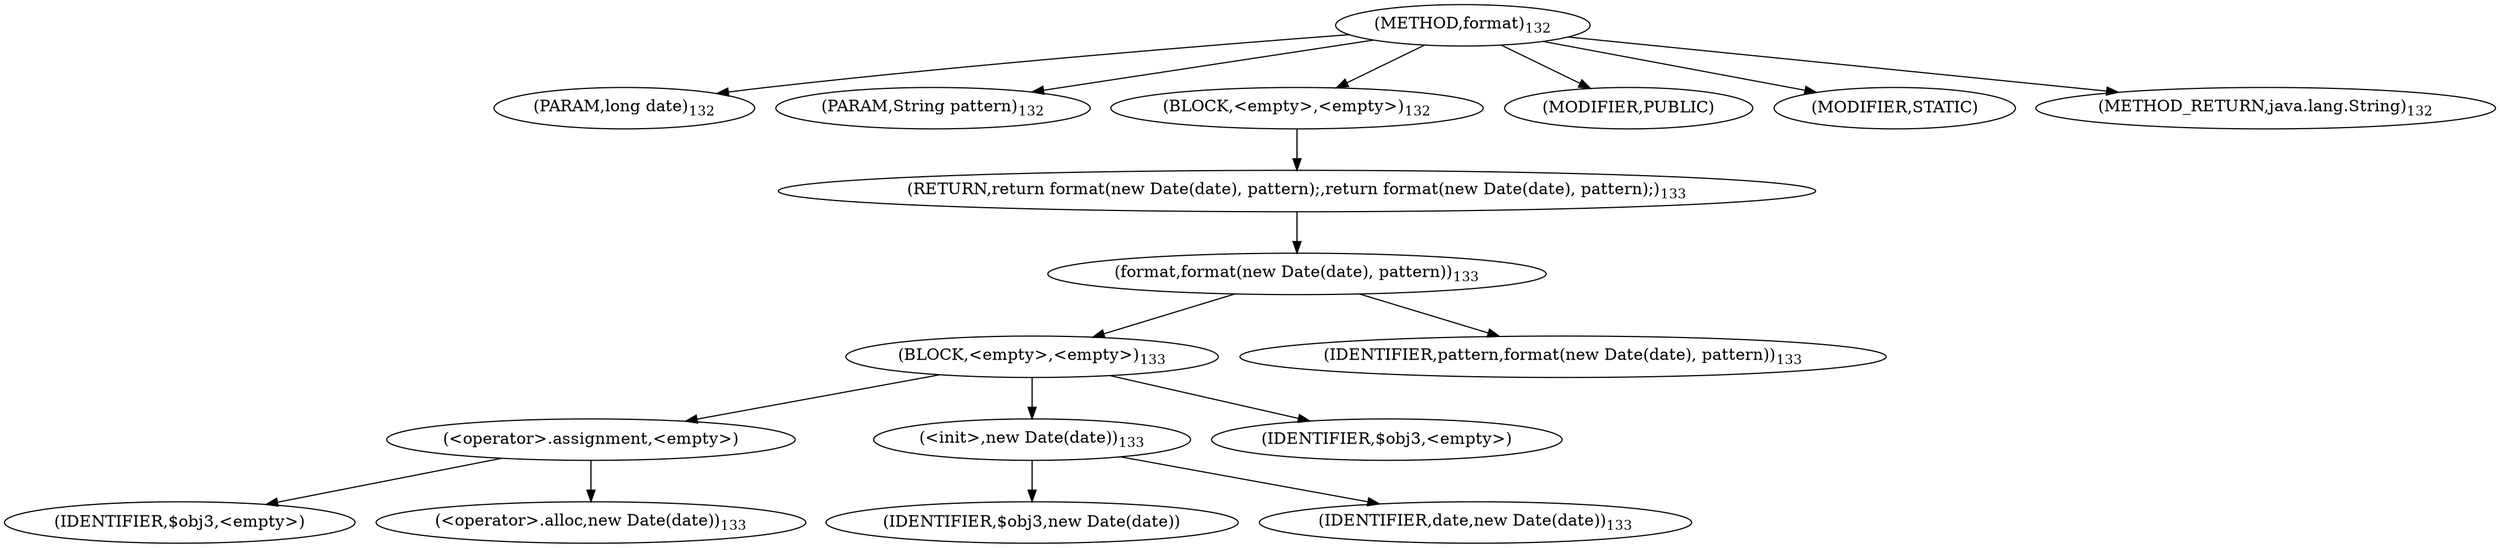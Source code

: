 digraph "format" {  
"54" [label = <(METHOD,format)<SUB>132</SUB>> ]
"55" [label = <(PARAM,long date)<SUB>132</SUB>> ]
"56" [label = <(PARAM,String pattern)<SUB>132</SUB>> ]
"57" [label = <(BLOCK,&lt;empty&gt;,&lt;empty&gt;)<SUB>132</SUB>> ]
"58" [label = <(RETURN,return format(new Date(date), pattern);,return format(new Date(date), pattern);)<SUB>133</SUB>> ]
"59" [label = <(format,format(new Date(date), pattern))<SUB>133</SUB>> ]
"60" [label = <(BLOCK,&lt;empty&gt;,&lt;empty&gt;)<SUB>133</SUB>> ]
"61" [label = <(&lt;operator&gt;.assignment,&lt;empty&gt;)> ]
"62" [label = <(IDENTIFIER,$obj3,&lt;empty&gt;)> ]
"63" [label = <(&lt;operator&gt;.alloc,new Date(date))<SUB>133</SUB>> ]
"64" [label = <(&lt;init&gt;,new Date(date))<SUB>133</SUB>> ]
"65" [label = <(IDENTIFIER,$obj3,new Date(date))> ]
"66" [label = <(IDENTIFIER,date,new Date(date))<SUB>133</SUB>> ]
"67" [label = <(IDENTIFIER,$obj3,&lt;empty&gt;)> ]
"68" [label = <(IDENTIFIER,pattern,format(new Date(date), pattern))<SUB>133</SUB>> ]
"69" [label = <(MODIFIER,PUBLIC)> ]
"70" [label = <(MODIFIER,STATIC)> ]
"71" [label = <(METHOD_RETURN,java.lang.String)<SUB>132</SUB>> ]
  "54" -> "55" 
  "54" -> "56" 
  "54" -> "57" 
  "54" -> "69" 
  "54" -> "70" 
  "54" -> "71" 
  "57" -> "58" 
  "58" -> "59" 
  "59" -> "60" 
  "59" -> "68" 
  "60" -> "61" 
  "60" -> "64" 
  "60" -> "67" 
  "61" -> "62" 
  "61" -> "63" 
  "64" -> "65" 
  "64" -> "66" 
}
